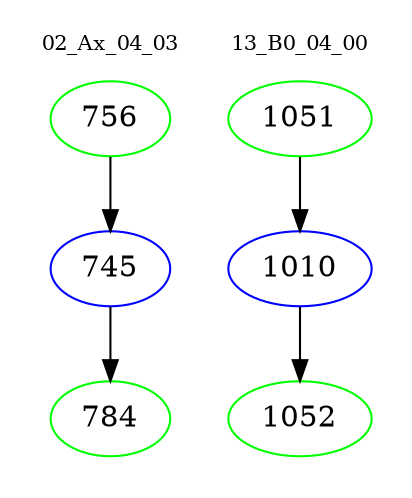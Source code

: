 digraph{
subgraph cluster_0 {
color = white
label = "02_Ax_04_03";
fontsize=10;
T0_756 [label="756", color="green"]
T0_756 -> T0_745 [color="black"]
T0_745 [label="745", color="blue"]
T0_745 -> T0_784 [color="black"]
T0_784 [label="784", color="green"]
}
subgraph cluster_1 {
color = white
label = "13_B0_04_00";
fontsize=10;
T1_1051 [label="1051", color="green"]
T1_1051 -> T1_1010 [color="black"]
T1_1010 [label="1010", color="blue"]
T1_1010 -> T1_1052 [color="black"]
T1_1052 [label="1052", color="green"]
}
}
